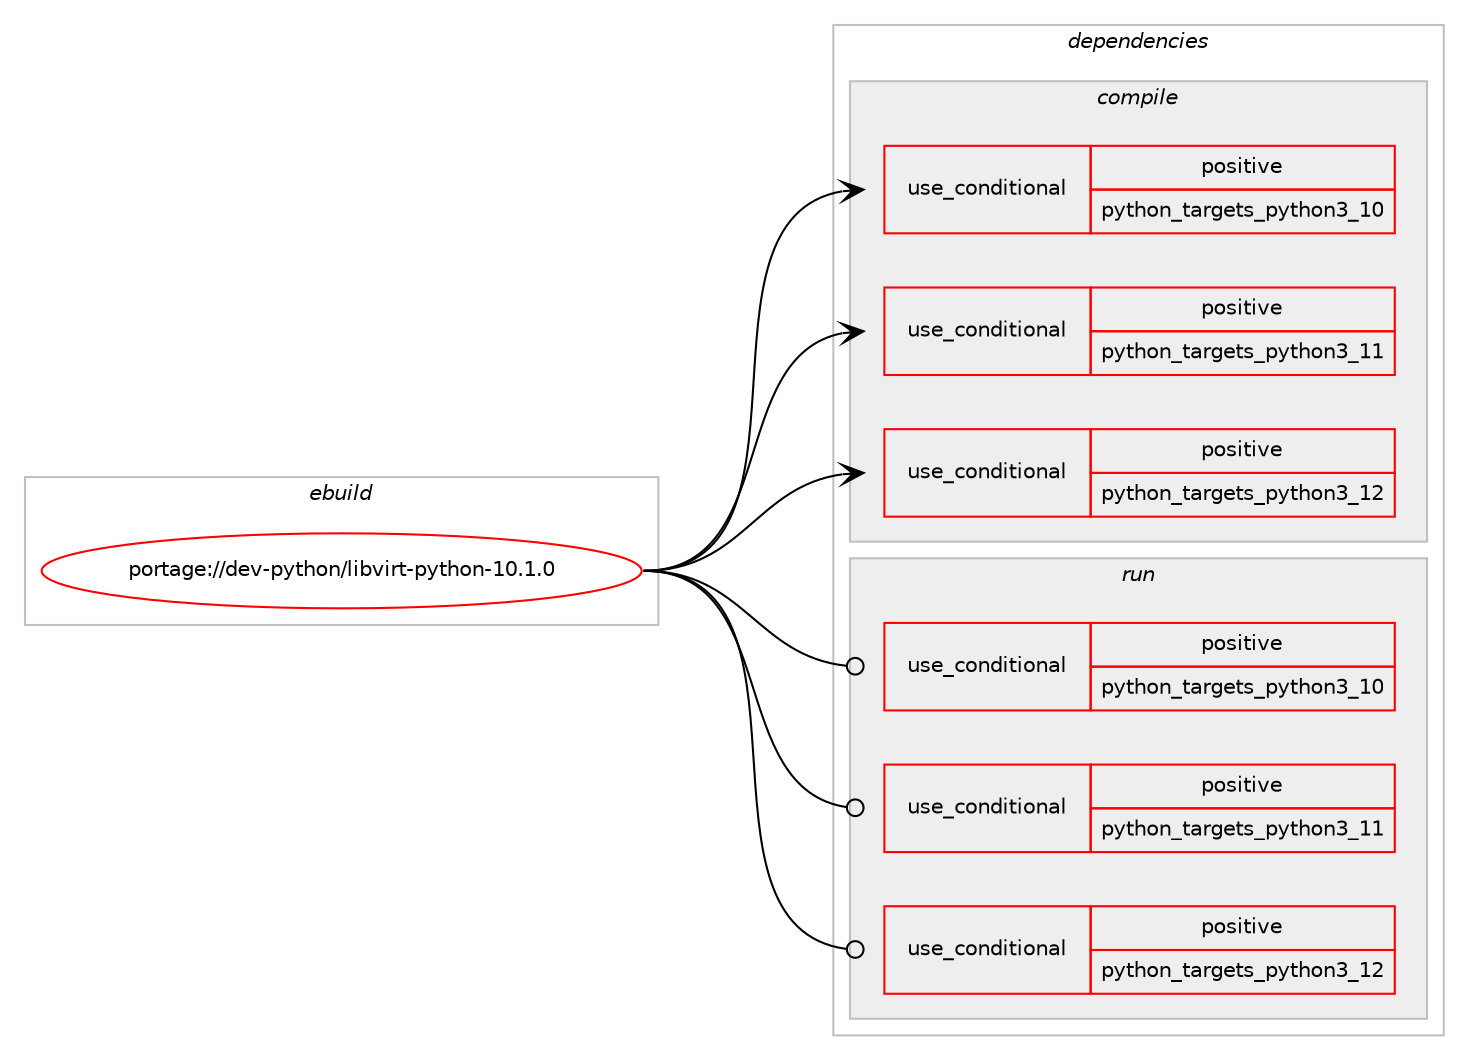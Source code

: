 digraph prolog {

# *************
# Graph options
# *************

newrank=true;
concentrate=true;
compound=true;
graph [rankdir=LR,fontname=Helvetica,fontsize=10,ranksep=1.5];#, ranksep=2.5, nodesep=0.2];
edge  [arrowhead=vee];
node  [fontname=Helvetica,fontsize=10];

# **********
# The ebuild
# **********

subgraph cluster_leftcol {
color=gray;
rank=same;
label=<<i>ebuild</i>>;
id [label="portage://dev-python/libvirt-python-10.1.0", color=red, width=4, href="../dev-python/libvirt-python-10.1.0.svg"];
}

# ****************
# The dependencies
# ****************

subgraph cluster_midcol {
color=gray;
label=<<i>dependencies</i>>;
subgraph cluster_compile {
fillcolor="#eeeeee";
style=filled;
label=<<i>compile</i>>;
subgraph cond33420 {
dependency75444 [label=<<TABLE BORDER="0" CELLBORDER="1" CELLSPACING="0" CELLPADDING="4"><TR><TD ROWSPAN="3" CELLPADDING="10">use_conditional</TD></TR><TR><TD>positive</TD></TR><TR><TD>python_targets_python3_10</TD></TR></TABLE>>, shape=none, color=red];
# *** BEGIN UNKNOWN DEPENDENCY TYPE (TODO) ***
# dependency75444 -> package_dependency(portage://dev-python/libvirt-python-10.1.0,install,no,dev-lang,python,none,[,,],[slot(3.10)],[])
# *** END UNKNOWN DEPENDENCY TYPE (TODO) ***

}
id:e -> dependency75444:w [weight=20,style="solid",arrowhead="vee"];
subgraph cond33421 {
dependency75445 [label=<<TABLE BORDER="0" CELLBORDER="1" CELLSPACING="0" CELLPADDING="4"><TR><TD ROWSPAN="3" CELLPADDING="10">use_conditional</TD></TR><TR><TD>positive</TD></TR><TR><TD>python_targets_python3_11</TD></TR></TABLE>>, shape=none, color=red];
# *** BEGIN UNKNOWN DEPENDENCY TYPE (TODO) ***
# dependency75445 -> package_dependency(portage://dev-python/libvirt-python-10.1.0,install,no,dev-lang,python,none,[,,],[slot(3.11)],[])
# *** END UNKNOWN DEPENDENCY TYPE (TODO) ***

}
id:e -> dependency75445:w [weight=20,style="solid",arrowhead="vee"];
subgraph cond33422 {
dependency75446 [label=<<TABLE BORDER="0" CELLBORDER="1" CELLSPACING="0" CELLPADDING="4"><TR><TD ROWSPAN="3" CELLPADDING="10">use_conditional</TD></TR><TR><TD>positive</TD></TR><TR><TD>python_targets_python3_12</TD></TR></TABLE>>, shape=none, color=red];
# *** BEGIN UNKNOWN DEPENDENCY TYPE (TODO) ***
# dependency75446 -> package_dependency(portage://dev-python/libvirt-python-10.1.0,install,no,dev-lang,python,none,[,,],[slot(3.12)],[])
# *** END UNKNOWN DEPENDENCY TYPE (TODO) ***

}
id:e -> dependency75446:w [weight=20,style="solid",arrowhead="vee"];
}
subgraph cluster_compileandrun {
fillcolor="#eeeeee";
style=filled;
label=<<i>compile and run</i>>;
}
subgraph cluster_run {
fillcolor="#eeeeee";
style=filled;
label=<<i>run</i>>;
subgraph cond33423 {
dependency75447 [label=<<TABLE BORDER="0" CELLBORDER="1" CELLSPACING="0" CELLPADDING="4"><TR><TD ROWSPAN="3" CELLPADDING="10">use_conditional</TD></TR><TR><TD>positive</TD></TR><TR><TD>python_targets_python3_10</TD></TR></TABLE>>, shape=none, color=red];
# *** BEGIN UNKNOWN DEPENDENCY TYPE (TODO) ***
# dependency75447 -> package_dependency(portage://dev-python/libvirt-python-10.1.0,run,no,dev-lang,python,none,[,,],[slot(3.10)],[])
# *** END UNKNOWN DEPENDENCY TYPE (TODO) ***

}
id:e -> dependency75447:w [weight=20,style="solid",arrowhead="odot"];
subgraph cond33424 {
dependency75448 [label=<<TABLE BORDER="0" CELLBORDER="1" CELLSPACING="0" CELLPADDING="4"><TR><TD ROWSPAN="3" CELLPADDING="10">use_conditional</TD></TR><TR><TD>positive</TD></TR><TR><TD>python_targets_python3_11</TD></TR></TABLE>>, shape=none, color=red];
# *** BEGIN UNKNOWN DEPENDENCY TYPE (TODO) ***
# dependency75448 -> package_dependency(portage://dev-python/libvirt-python-10.1.0,run,no,dev-lang,python,none,[,,],[slot(3.11)],[])
# *** END UNKNOWN DEPENDENCY TYPE (TODO) ***

}
id:e -> dependency75448:w [weight=20,style="solid",arrowhead="odot"];
subgraph cond33425 {
dependency75449 [label=<<TABLE BORDER="0" CELLBORDER="1" CELLSPACING="0" CELLPADDING="4"><TR><TD ROWSPAN="3" CELLPADDING="10">use_conditional</TD></TR><TR><TD>positive</TD></TR><TR><TD>python_targets_python3_12</TD></TR></TABLE>>, shape=none, color=red];
# *** BEGIN UNKNOWN DEPENDENCY TYPE (TODO) ***
# dependency75449 -> package_dependency(portage://dev-python/libvirt-python-10.1.0,run,no,dev-lang,python,none,[,,],[slot(3.12)],[])
# *** END UNKNOWN DEPENDENCY TYPE (TODO) ***

}
id:e -> dependency75449:w [weight=20,style="solid",arrowhead="odot"];
# *** BEGIN UNKNOWN DEPENDENCY TYPE (TODO) ***
# id -> package_dependency(portage://dev-python/libvirt-python-10.1.0,run,no,app-emulation,libvirt,none,[,,],[slot(0),subslot(10.1.0)],[])
# *** END UNKNOWN DEPENDENCY TYPE (TODO) ***

}
}

# **************
# The candidates
# **************

subgraph cluster_choices {
rank=same;
color=gray;
label=<<i>candidates</i>>;

}

}
